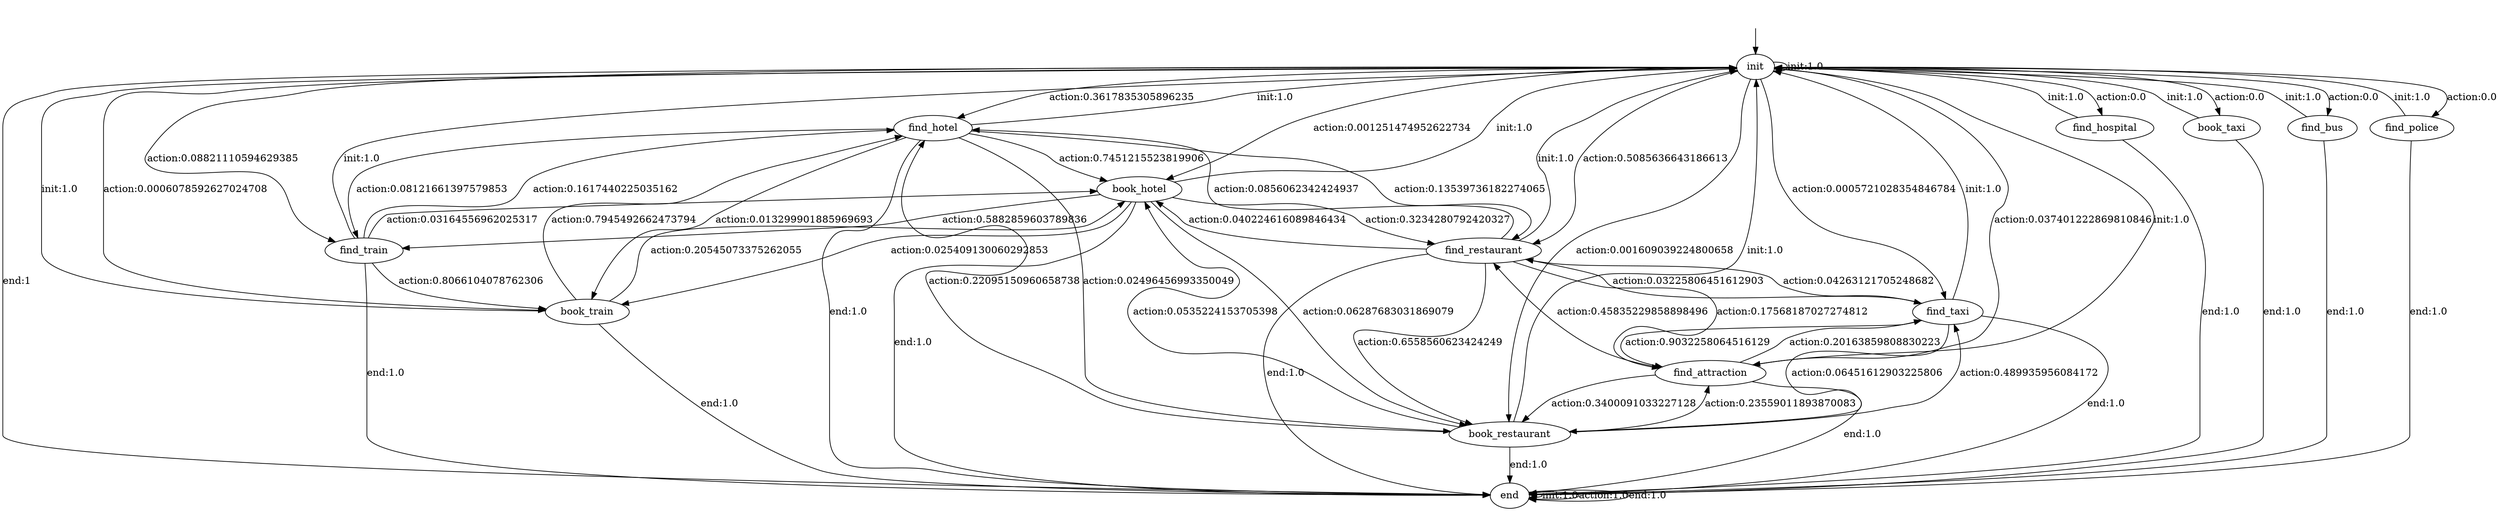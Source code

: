 digraph learned_mdp {
s0 [label="init"];
s1 [label="find_hotel"];
s2 [label="book_hotel"];
s3 [label="find_train"];
s4 [label="book_train"];
s5 [label="find_attraction"];
s6 [label="find_restaurant"];
s7 [label="book_restaurant"];
s8 [label="find_hospital"];
s9 [label="book_taxi"];
s10 [label="find_taxi"];
s11 [label="find_bus"];
s12 [label="find_police"];
s13 [label="end"];
s0 -> s0  [label="init:1.0"];
s0 -> s1  [label="action:0.3617835305896235"];
s0 -> s2  [label="action:0.001251474952622734"];
s0 -> s3  [label="action:0.08821110594629385"];
s0 -> s4  [label="action:0.0006078592627024708"];
s0 -> s5  [label="action:0.037401222869810846"];
s0 -> s6  [label="action:0.5085636643186613"];
s0 -> s7  [label="action:0.001609039224800658"];
s0 -> s8  [label="action:0.0"];
s0 -> s9  [label="action:0.0"];
s0 -> s10  [label="action:0.0005721028354846784"];
s0 -> s11  [label="action:0.0"];
s0 -> s12  [label="action:0.0"];
s0 -> s13  [label="end:1"];
s1 -> s0  [label="init:1.0"];
s1 -> s2  [label="action:0.7451215523819906"];
s1 -> s3  [label="action:0.08121661397579853"];
s1 -> s4  [label="action:0.013299901885969693"];
s1 -> s6  [label="action:0.13539736182274065"];
s1 -> s7  [label="action:0.02496456993350049"];
s1 -> s13 [label="end:1.0"];
s2 -> s0  [label="init:1.0"];
s2 -> s3  [label="action:0.5882859603789836"];
s2 -> s4  [label="action:0.025409130060292853"];
s2 -> s6  [label="action:0.3234280792420327"];
s2 -> s7  [label="action:0.06287683031869079"];
s2 -> s13 [label="end:1.0"];
s3 -> s0  [label="init:1.0"];
s3 -> s1  [label="action:0.1617440225035162"];
s3 -> s2  [label="action:0.03164556962025317"];
s3 -> s4  [label="action:0.8066104078762306"];
s3 -> s13 [label="end:1.0"];
s4 -> s0  [label="init:1.0"];
s4 -> s1  [label="action:0.7945492662473794"];
s4 -> s2  [label="action:0.20545073375262055"];
s4 -> s13 [label="end:1.0"];
s5 -> s0  [label="init:1.0"];
s5 -> s6  [label="action:0.45835229858898496"];
s5 -> s7  [label="action:0.3400091033227128"];
s5 -> s10  [label="action:0.20163859808830223"];
s5 -> s13 [label="end:1.0"];
s6 -> s0  [label="init:1.0"];
s6 -> s1  [label="action:0.0856062342424937"];
s6 -> s2  [label="action:0.040224616089846434"];
s6 -> s5  [label="action:0.17568187027274812"];
s6 -> s7  [label="action:0.6558560623424249"];
s6 -> s10  [label="action:0.04263121705248682"];
s6 -> s13 [label="end:1.0"];
s7 -> s0  [label="init:1.0"];
s7 -> s1  [label="action:0.22095150960658738"];
s7 -> s2  [label="action:0.0535224153705398"];
s7 -> s5  [label="action:0.23559011893870083"];
s7 -> s10  [label="action:0.489935956084172"];
s7 -> s13 [label="end:1.0"];
s8 -> s0  [label="init:1.0"];
s8 -> s13 [label="end:1.0"];
s9 -> s0  [label="init:1.0"];
s9 -> s13 [label="end:1.0"];
s10 -> s0  [label="init:1.0"];
s10 -> s5  [label="action:0.9032258064516129"];
s10 -> s6  [label="action:0.03225806451612903"];
s10 -> s7  [label="action:0.06451612903225806"];
s10 -> s13 [label="end:1.0"];
s11 -> s0  [label="init:1.0"];
s11 -> s13 [label="end:1.0"];
s12 -> s0  [label="init:1.0"];
s12 -> s13 [label="end:1.0"];
s13 -> s13 [label="init:1.0"];
s13 -> s13  [label="action:1.0"];
s13 -> s13  [label="end:1.0"];
__start0 [label="", shape=none];
__start0 -> s0  [label=""];
}